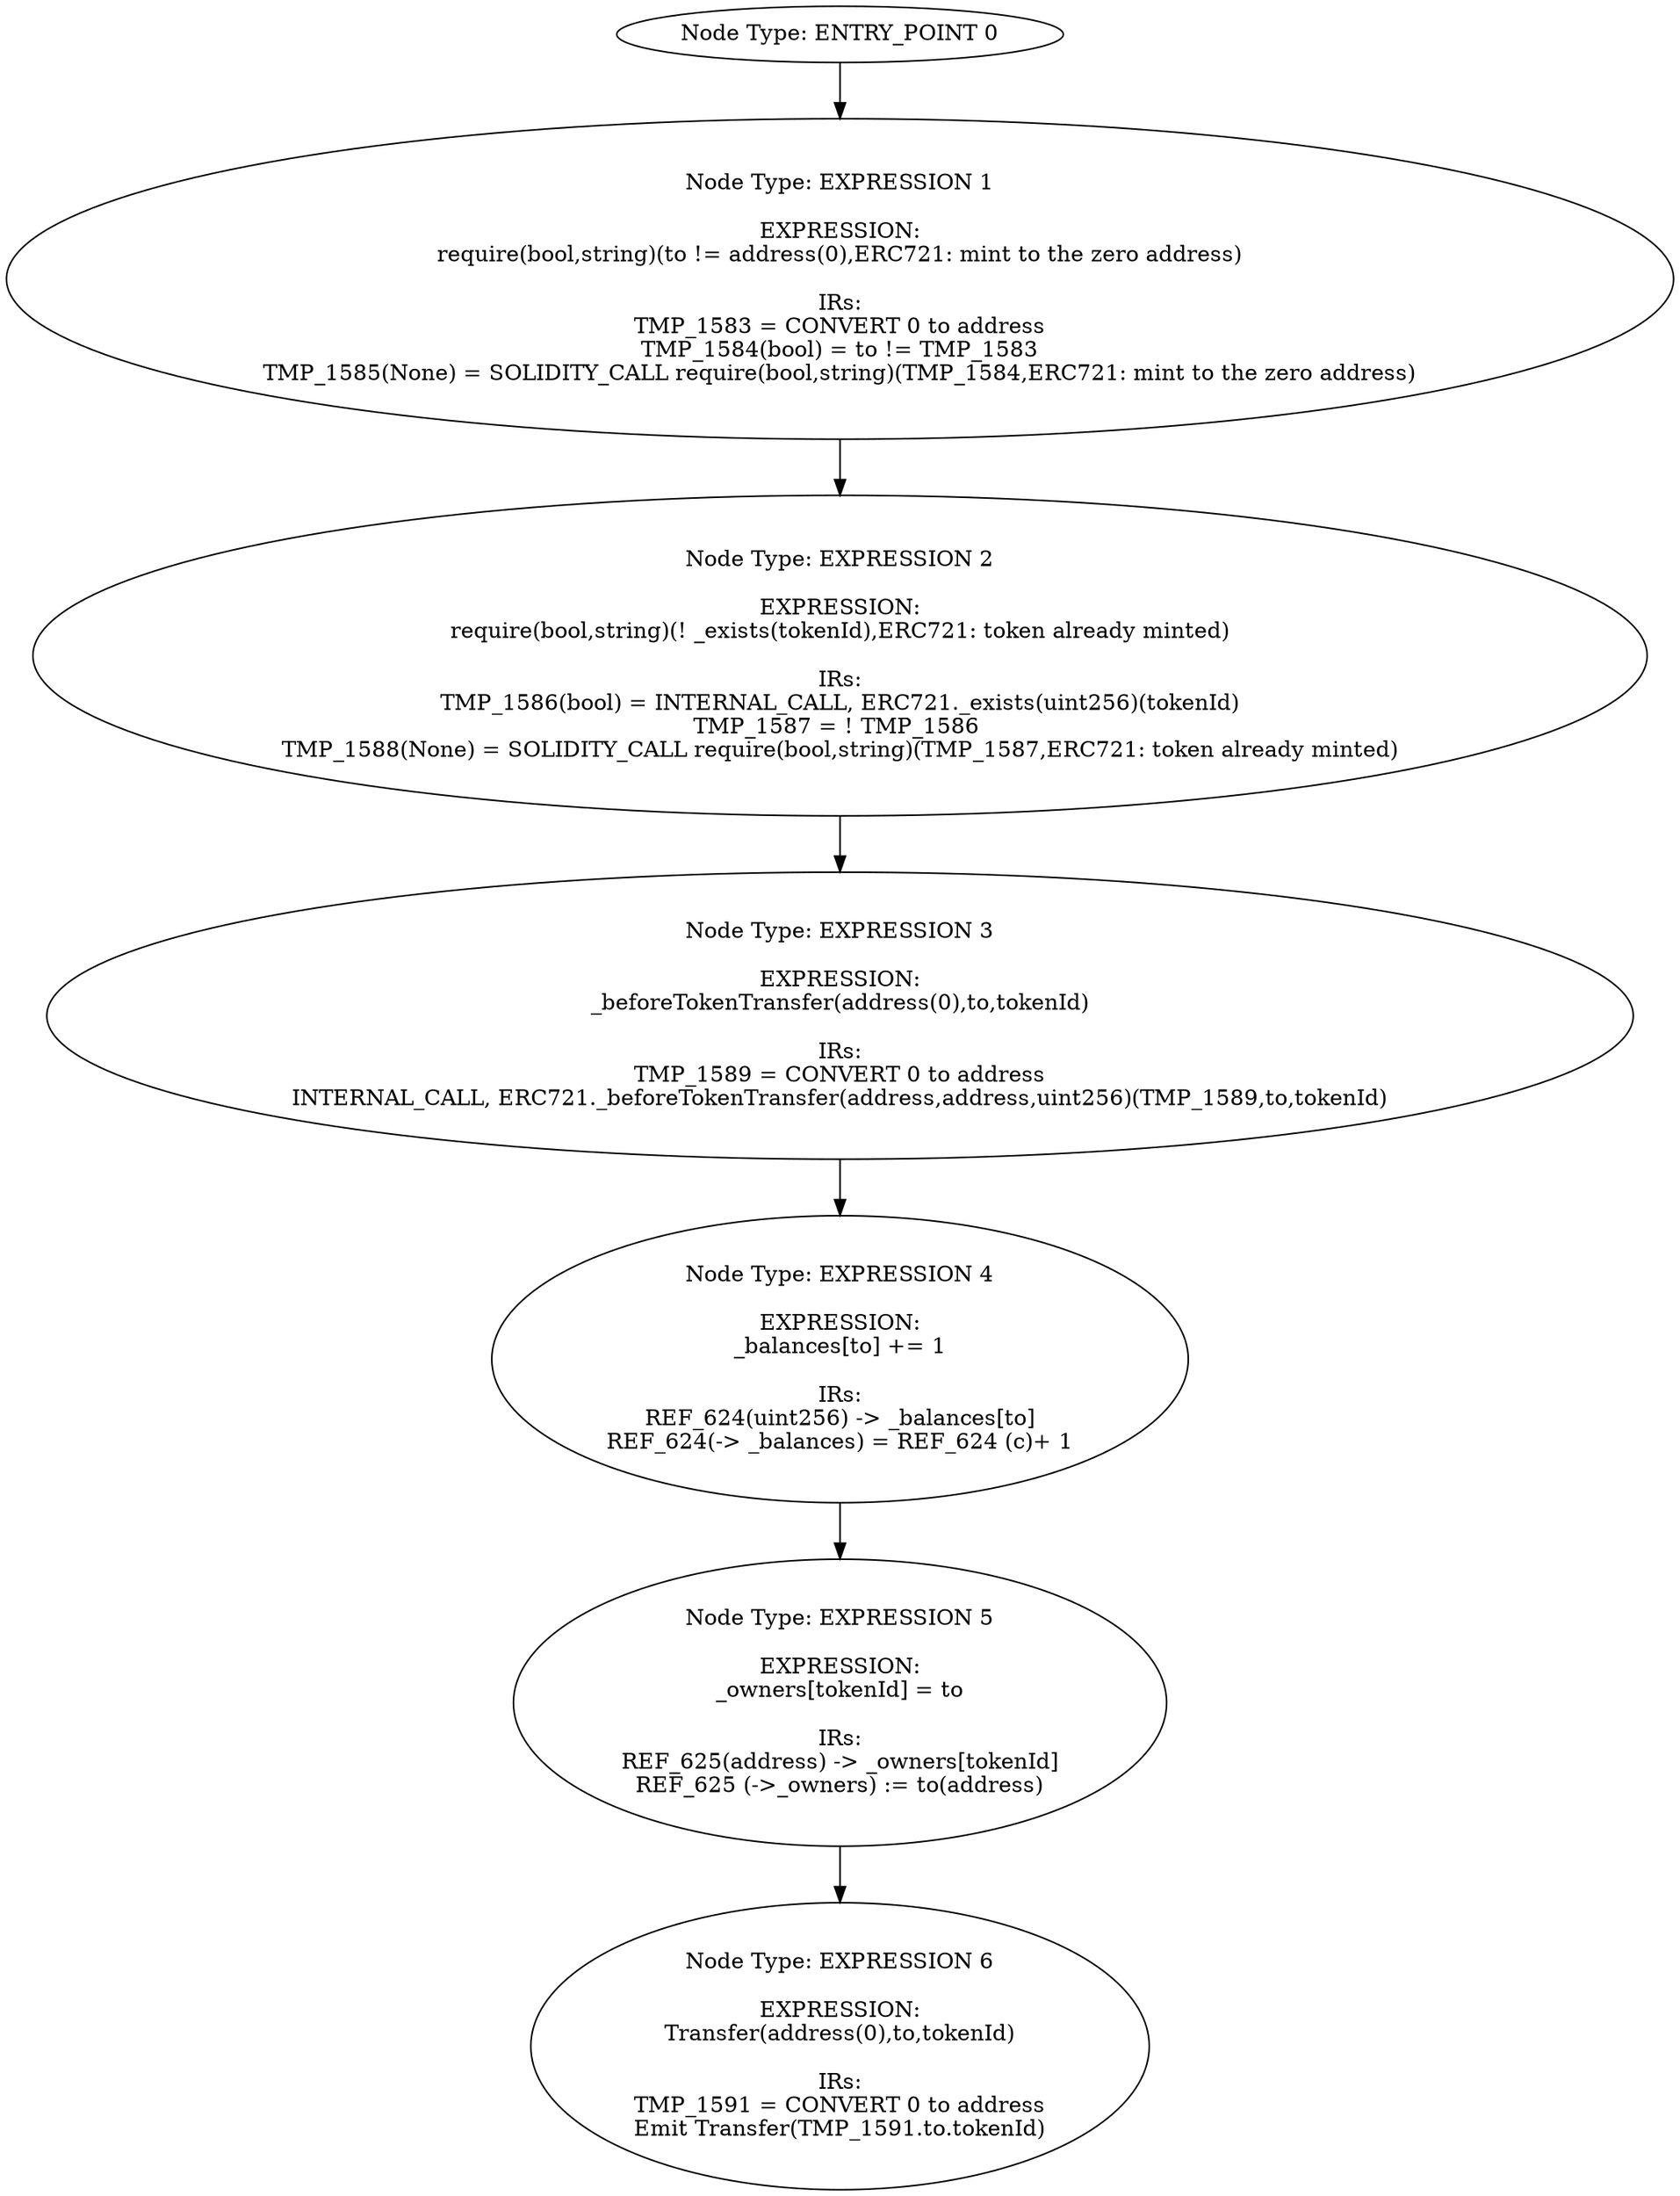 digraph{
0[label="Node Type: ENTRY_POINT 0
"];
0->1;
1[label="Node Type: EXPRESSION 1

EXPRESSION:
require(bool,string)(to != address(0),ERC721: mint to the zero address)

IRs:
TMP_1583 = CONVERT 0 to address
TMP_1584(bool) = to != TMP_1583
TMP_1585(None) = SOLIDITY_CALL require(bool,string)(TMP_1584,ERC721: mint to the zero address)"];
1->2;
2[label="Node Type: EXPRESSION 2

EXPRESSION:
require(bool,string)(! _exists(tokenId),ERC721: token already minted)

IRs:
TMP_1586(bool) = INTERNAL_CALL, ERC721._exists(uint256)(tokenId)
TMP_1587 = ! TMP_1586 
TMP_1588(None) = SOLIDITY_CALL require(bool,string)(TMP_1587,ERC721: token already minted)"];
2->3;
3[label="Node Type: EXPRESSION 3

EXPRESSION:
_beforeTokenTransfer(address(0),to,tokenId)

IRs:
TMP_1589 = CONVERT 0 to address
INTERNAL_CALL, ERC721._beforeTokenTransfer(address,address,uint256)(TMP_1589,to,tokenId)"];
3->4;
4[label="Node Type: EXPRESSION 4

EXPRESSION:
_balances[to] += 1

IRs:
REF_624(uint256) -> _balances[to]
REF_624(-> _balances) = REF_624 (c)+ 1"];
4->5;
5[label="Node Type: EXPRESSION 5

EXPRESSION:
_owners[tokenId] = to

IRs:
REF_625(address) -> _owners[tokenId]
REF_625 (->_owners) := to(address)"];
5->6;
6[label="Node Type: EXPRESSION 6

EXPRESSION:
Transfer(address(0),to,tokenId)

IRs:
TMP_1591 = CONVERT 0 to address
Emit Transfer(TMP_1591.to.tokenId)"];
}
